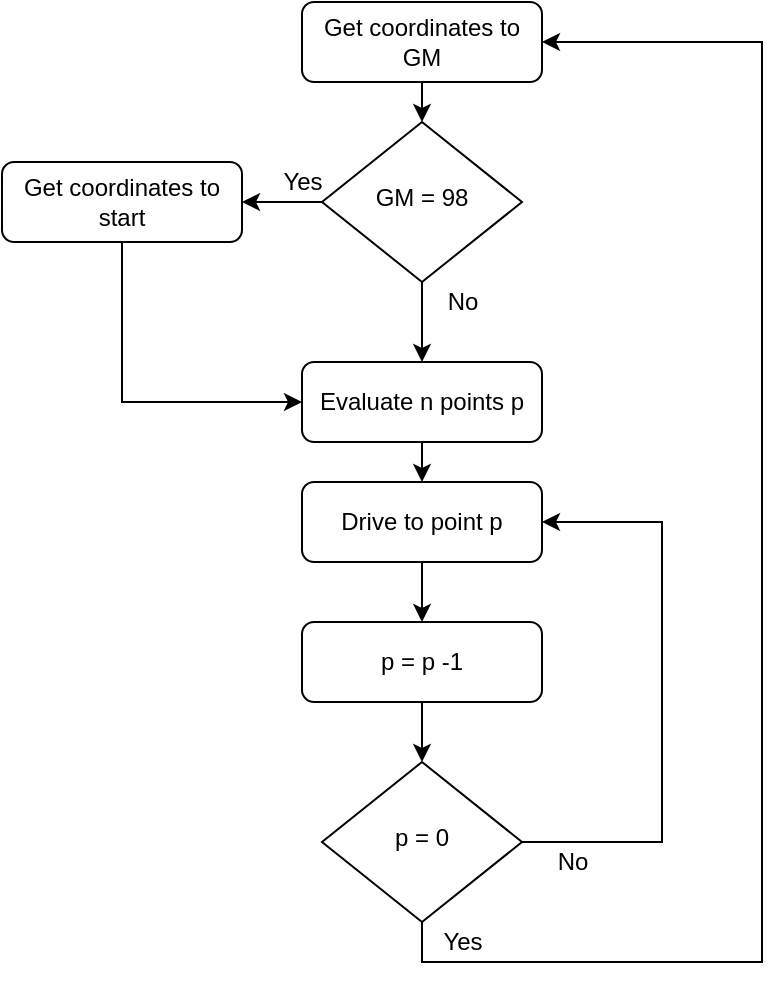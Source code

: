 <mxfile version="14.2.2" type="device"><diagram id="C5RBs43oDa-KdzZeNtuy" name="Page-1"><mxGraphModel dx="1422" dy="794" grid="1" gridSize="10" guides="1" tooltips="1" connect="1" arrows="1" fold="1" page="1" pageScale="1" pageWidth="827" pageHeight="1169" math="0" shadow="0"><root><mxCell id="WIyWlLk6GJQsqaUBKTNV-0"/><mxCell id="WIyWlLk6GJQsqaUBKTNV-1" parent="WIyWlLk6GJQsqaUBKTNV-0"/><mxCell id="NyvtfIibJ_UUuKl2AFWm-12" style="edgeStyle=orthogonalEdgeStyle;rounded=0;orthogonalLoop=1;jettySize=auto;html=1;exitX=0.5;exitY=1;exitDx=0;exitDy=0;entryX=0.5;entryY=0;entryDx=0;entryDy=0;" edge="1" parent="WIyWlLk6GJQsqaUBKTNV-1" source="WIyWlLk6GJQsqaUBKTNV-3" target="NyvtfIibJ_UUuKl2AFWm-3"><mxGeometry relative="1" as="geometry"/></mxCell><mxCell id="WIyWlLk6GJQsqaUBKTNV-3" value="Evaluate n points p" style="rounded=1;whiteSpace=wrap;html=1;fontSize=12;glass=0;strokeWidth=1;shadow=0;" parent="WIyWlLk6GJQsqaUBKTNV-1" vertex="1"><mxGeometry x="160" y="210" width="120" height="40" as="geometry"/></mxCell><mxCell id="NyvtfIibJ_UUuKl2AFWm-8" style="edgeStyle=orthogonalEdgeStyle;rounded=0;orthogonalLoop=1;jettySize=auto;html=1;entryX=1;entryY=0.5;entryDx=0;entryDy=0;" edge="1" parent="WIyWlLk6GJQsqaUBKTNV-1" source="WIyWlLk6GJQsqaUBKTNV-10" target="NyvtfIibJ_UUuKl2AFWm-3"><mxGeometry relative="1" as="geometry"><mxPoint x="390" y="300" as="targetPoint"/><Array as="points"><mxPoint x="340" y="450"/><mxPoint x="340" y="290"/></Array></mxGeometry></mxCell><mxCell id="NyvtfIibJ_UUuKl2AFWm-23" style="edgeStyle=orthogonalEdgeStyle;rounded=0;orthogonalLoop=1;jettySize=auto;html=1;exitX=0.5;exitY=1;exitDx=0;exitDy=0;entryX=1;entryY=0.5;entryDx=0;entryDy=0;" edge="1" parent="WIyWlLk6GJQsqaUBKTNV-1" source="WIyWlLk6GJQsqaUBKTNV-10" target="NyvtfIibJ_UUuKl2AFWm-2"><mxGeometry relative="1" as="geometry"><Array as="points"><mxPoint x="220" y="510"/><mxPoint x="390" y="510"/><mxPoint x="390" y="50"/></Array></mxGeometry></mxCell><mxCell id="WIyWlLk6GJQsqaUBKTNV-10" value="p = 0" style="rhombus;whiteSpace=wrap;html=1;shadow=0;fontFamily=Helvetica;fontSize=12;align=center;strokeWidth=1;spacing=6;spacingTop=-4;" parent="WIyWlLk6GJQsqaUBKTNV-1" vertex="1"><mxGeometry x="170" y="410" width="100" height="80" as="geometry"/></mxCell><mxCell id="NyvtfIibJ_UUuKl2AFWm-11" style="edgeStyle=orthogonalEdgeStyle;rounded=0;orthogonalLoop=1;jettySize=auto;html=1;exitX=0.5;exitY=1;exitDx=0;exitDy=0;entryX=0.5;entryY=0;entryDx=0;entryDy=0;" edge="1" parent="WIyWlLk6GJQsqaUBKTNV-1" source="NyvtfIibJ_UUuKl2AFWm-19" target="WIyWlLk6GJQsqaUBKTNV-3"><mxGeometry relative="1" as="geometry"/></mxCell><mxCell id="NyvtfIibJ_UUuKl2AFWm-2" value="Get coordinates to GM" style="rounded=1;whiteSpace=wrap;html=1;fontSize=12;glass=0;strokeWidth=1;shadow=0;" vertex="1" parent="WIyWlLk6GJQsqaUBKTNV-1"><mxGeometry x="160" y="30" width="120" height="40" as="geometry"/></mxCell><mxCell id="NyvtfIibJ_UUuKl2AFWm-13" style="edgeStyle=orthogonalEdgeStyle;rounded=0;orthogonalLoop=1;jettySize=auto;html=1;exitX=0.5;exitY=1;exitDx=0;exitDy=0;entryX=0.5;entryY=0;entryDx=0;entryDy=0;" edge="1" parent="WIyWlLk6GJQsqaUBKTNV-1" source="NyvtfIibJ_UUuKl2AFWm-3" target="NyvtfIibJ_UUuKl2AFWm-4"><mxGeometry relative="1" as="geometry"/></mxCell><mxCell id="NyvtfIibJ_UUuKl2AFWm-3" value="Drive to point p" style="rounded=1;whiteSpace=wrap;html=1;fontSize=12;glass=0;strokeWidth=1;shadow=0;" vertex="1" parent="WIyWlLk6GJQsqaUBKTNV-1"><mxGeometry x="160" y="270" width="120" height="40" as="geometry"/></mxCell><mxCell id="NyvtfIibJ_UUuKl2AFWm-14" style="edgeStyle=orthogonalEdgeStyle;rounded=0;orthogonalLoop=1;jettySize=auto;html=1;exitX=0.5;exitY=1;exitDx=0;exitDy=0;entryX=0.5;entryY=0;entryDx=0;entryDy=0;" edge="1" parent="WIyWlLk6GJQsqaUBKTNV-1" source="NyvtfIibJ_UUuKl2AFWm-4" target="WIyWlLk6GJQsqaUBKTNV-10"><mxGeometry relative="1" as="geometry"/></mxCell><mxCell id="NyvtfIibJ_UUuKl2AFWm-4" value="p = p -1" style="rounded=1;whiteSpace=wrap;html=1;fontSize=12;glass=0;strokeWidth=1;shadow=0;" vertex="1" parent="WIyWlLk6GJQsqaUBKTNV-1"><mxGeometry x="160" y="340" width="120" height="40" as="geometry"/></mxCell><mxCell id="NyvtfIibJ_UUuKl2AFWm-9" value="No" style="text;html=1;align=center;verticalAlign=middle;resizable=0;points=[];autosize=1;" vertex="1" parent="WIyWlLk6GJQsqaUBKTNV-1"><mxGeometry x="280" y="450" width="30" height="20" as="geometry"/></mxCell><mxCell id="NyvtfIibJ_UUuKl2AFWm-18" value="Yes" style="text;html=1;align=center;verticalAlign=middle;resizable=0;points=[];autosize=1;" vertex="1" parent="WIyWlLk6GJQsqaUBKTNV-1"><mxGeometry x="220" y="490" width="40" height="20" as="geometry"/></mxCell><mxCell id="NyvtfIibJ_UUuKl2AFWm-25" style="edgeStyle=orthogonalEdgeStyle;rounded=0;orthogonalLoop=1;jettySize=auto;html=1;exitX=0;exitY=0.5;exitDx=0;exitDy=0;entryX=1;entryY=0.5;entryDx=0;entryDy=0;" edge="1" parent="WIyWlLk6GJQsqaUBKTNV-1" source="NyvtfIibJ_UUuKl2AFWm-19" target="NyvtfIibJ_UUuKl2AFWm-24"><mxGeometry relative="1" as="geometry"/></mxCell><mxCell id="NyvtfIibJ_UUuKl2AFWm-19" value="GM = 98" style="rhombus;whiteSpace=wrap;html=1;shadow=0;fontFamily=Helvetica;fontSize=12;align=center;strokeWidth=1;spacing=6;spacingTop=-4;" vertex="1" parent="WIyWlLk6GJQsqaUBKTNV-1"><mxGeometry x="170" y="90" width="100" height="80" as="geometry"/></mxCell><mxCell id="NyvtfIibJ_UUuKl2AFWm-21" style="edgeStyle=orthogonalEdgeStyle;rounded=0;orthogonalLoop=1;jettySize=auto;html=1;exitX=0.5;exitY=1;exitDx=0;exitDy=0;entryX=0.5;entryY=0;entryDx=0;entryDy=0;" edge="1" parent="WIyWlLk6GJQsqaUBKTNV-1" source="NyvtfIibJ_UUuKl2AFWm-2" target="NyvtfIibJ_UUuKl2AFWm-19"><mxGeometry relative="1" as="geometry"><mxPoint x="220" y="70" as="sourcePoint"/><mxPoint x="220" y="190" as="targetPoint"/></mxGeometry></mxCell><mxCell id="NyvtfIibJ_UUuKl2AFWm-22" value="No" style="text;html=1;align=center;verticalAlign=middle;resizable=0;points=[];autosize=1;" vertex="1" parent="WIyWlLk6GJQsqaUBKTNV-1"><mxGeometry x="225" y="170" width="30" height="20" as="geometry"/></mxCell><mxCell id="NyvtfIibJ_UUuKl2AFWm-26" style="edgeStyle=orthogonalEdgeStyle;rounded=0;orthogonalLoop=1;jettySize=auto;html=1;exitX=0.5;exitY=1;exitDx=0;exitDy=0;entryX=0;entryY=0.5;entryDx=0;entryDy=0;" edge="1" parent="WIyWlLk6GJQsqaUBKTNV-1" source="NyvtfIibJ_UUuKl2AFWm-24" target="WIyWlLk6GJQsqaUBKTNV-3"><mxGeometry relative="1" as="geometry"><mxPoint x="80" y="240" as="targetPoint"/></mxGeometry></mxCell><mxCell id="NyvtfIibJ_UUuKl2AFWm-24" value="Get coordinates to start" style="rounded=1;whiteSpace=wrap;html=1;fontSize=12;glass=0;strokeWidth=1;shadow=0;" vertex="1" parent="WIyWlLk6GJQsqaUBKTNV-1"><mxGeometry x="10" y="110" width="120" height="40" as="geometry"/></mxCell><mxCell id="NyvtfIibJ_UUuKl2AFWm-27" value="Yes" style="text;html=1;align=center;verticalAlign=middle;resizable=0;points=[];autosize=1;" vertex="1" parent="WIyWlLk6GJQsqaUBKTNV-1"><mxGeometry x="140" y="110" width="40" height="20" as="geometry"/></mxCell></root></mxGraphModel></diagram></mxfile>